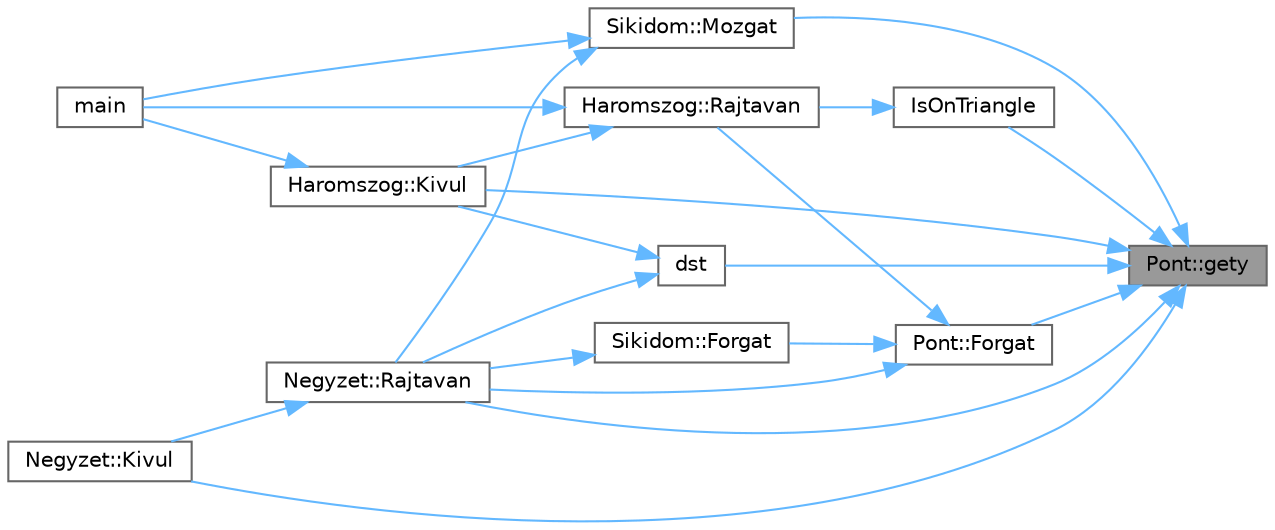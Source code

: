 digraph "Pont::gety"
{
 // LATEX_PDF_SIZE
  bgcolor="transparent";
  edge [fontname=Helvetica,fontsize=10,labelfontname=Helvetica,labelfontsize=10];
  node [fontname=Helvetica,fontsize=10,shape=box,height=0.2,width=0.4];
  rankdir="RL";
  Node1 [id="Node000001",label="Pont::gety",height=0.2,width=0.4,color="gray40", fillcolor="grey60", style="filled", fontcolor="black",tooltip="Pont osztály y koordinátájának lekérdezése."];
  Node1 -> Node2 [id="edge1_Node000001_Node000002",dir="back",color="steelblue1",style="solid",tooltip=" "];
  Node2 [id="Node000002",label="dst",height=0.2,width=0.4,color="grey40", fillcolor="white", style="filled",URL="$pont_8cpp.html#aca2e599648455a1f472dae8888f68663",tooltip="két pont közötti távolság számító függvény."];
  Node2 -> Node3 [id="edge2_Node000002_Node000003",dir="back",color="steelblue1",style="solid",tooltip=" "];
  Node3 [id="Node000003",label="Haromszog::Kivul",height=0.2,width=0.4,color="grey40", fillcolor="white", style="filled",URL="$class_haromszog.html#a9ed79902d5a11c7d8d93c935ae364741",tooltip="Haromszog Kivul függvény. Eldönti, hogy a háromszög kívül van-e egy adott sugarú, origo középpontú kö..."];
  Node3 -> Node4 [id="edge3_Node000003_Node000004",dir="back",color="steelblue1",style="solid",tooltip=" "];
  Node4 [id="Node000004",label="main",height=0.2,width=0.4,color="grey40", fillcolor="white", style="filled",URL="$main_8cpp.html#a3c04138a5bfe5d72780bb7e82a18e627",tooltip=" "];
  Node2 -> Node5 [id="edge4_Node000002_Node000005",dir="back",color="steelblue1",style="solid",tooltip=" "];
  Node5 [id="Node000005",label="Negyzet::Rajtavan",height=0.2,width=0.4,color="grey40", fillcolor="white", style="filled",URL="$class_negyzet.html#a1e8032e6f035f0c356f3399f16ee82d2",tooltip="Negyzet Rajtavan függvény. A függvény eldönti, hogy egy pont rajta van-e a négyzeten."];
  Node5 -> Node6 [id="edge5_Node000005_Node000006",dir="back",color="steelblue1",style="solid",tooltip=" "];
  Node6 [id="Node000006",label="Negyzet::Kivul",height=0.2,width=0.4,color="grey40", fillcolor="white", style="filled",URL="$class_negyzet.html#aef68e2870b19134660c203bb71b284bb",tooltip="Negyzet Kivul függvény. Eldönti, hogy a négyzet kívül van-e egy adott sugarú, origo középpontú körön."];
  Node1 -> Node7 [id="edge6_Node000001_Node000007",dir="back",color="steelblue1",style="solid",tooltip=" "];
  Node7 [id="Node000007",label="Pont::Forgat",height=0.2,width=0.4,color="grey40", fillcolor="white", style="filled",URL="$class_pont.html#a0398427978c0f4bccc6aaf28d22b20d0",tooltip="Pont osztály forgató metódusa."];
  Node7 -> Node8 [id="edge7_Node000007_Node000008",dir="back",color="steelblue1",style="solid",tooltip=" "];
  Node8 [id="Node000008",label="Sikidom::Forgat",height=0.2,width=0.4,color="grey40", fillcolor="white", style="filled",URL="$class_sikidom.html#a68f6ac0248b3176028002b3b45dde07b",tooltip="Egy sokszög forgatását teszi lehetővé."];
  Node8 -> Node5 [id="edge8_Node000008_Node000005",dir="back",color="steelblue1",style="solid",tooltip=" "];
  Node7 -> Node9 [id="edge9_Node000007_Node000009",dir="back",color="steelblue1",style="solid",tooltip=" "];
  Node9 [id="Node000009",label="Haromszog::Rajtavan",height=0.2,width=0.4,color="grey40", fillcolor="white", style="filled",URL="$class_haromszog.html#adcfb90053414b3c447f83c2c9be07f18",tooltip="Haromszog Rajtavan függvény. A függvény eldönti, hogy egy pont rajta van-e a háromszögön."];
  Node9 -> Node3 [id="edge10_Node000009_Node000003",dir="back",color="steelblue1",style="solid",tooltip=" "];
  Node9 -> Node4 [id="edge11_Node000009_Node000004",dir="back",color="steelblue1",style="solid",tooltip=" "];
  Node7 -> Node5 [id="edge12_Node000007_Node000005",dir="back",color="steelblue1",style="solid",tooltip=" "];
  Node1 -> Node10 [id="edge13_Node000001_Node000010",dir="back",color="steelblue1",style="solid",tooltip=" "];
  Node10 [id="Node000010",label="IsOnTriangle",height=0.2,width=0.4,color="grey40", fillcolor="white", style="filled",URL="$sikidom_8cpp.html#a37c73802cfd0bcaa90cb3b858d2a339a",tooltip="IsOnTriangle függvény. A függvény eldönti, hogy egy pont rajta van-e egy háromszögön."];
  Node10 -> Node9 [id="edge14_Node000010_Node000009",dir="back",color="steelblue1",style="solid",tooltip=" "];
  Node1 -> Node3 [id="edge15_Node000001_Node000003",dir="back",color="steelblue1",style="solid",tooltip=" "];
  Node1 -> Node6 [id="edge16_Node000001_Node000006",dir="back",color="steelblue1",style="solid",tooltip=" "];
  Node1 -> Node11 [id="edge17_Node000001_Node000011",dir="back",color="steelblue1",style="solid",tooltip=" "];
  Node11 [id="Node000011",label="Sikidom::Mozgat",height=0.2,width=0.4,color="grey40", fillcolor="white", style="filled",URL="$class_sikidom.html#afe53eb1a8e5b36fb50b20ce6a296959c",tooltip="Egy sokszög mozgatását teszi lehetővé."];
  Node11 -> Node4 [id="edge18_Node000011_Node000004",dir="back",color="steelblue1",style="solid",tooltip=" "];
  Node11 -> Node5 [id="edge19_Node000011_Node000005",dir="back",color="steelblue1",style="solid",tooltip=" "];
  Node1 -> Node5 [id="edge20_Node000001_Node000005",dir="back",color="steelblue1",style="solid",tooltip=" "];
}
